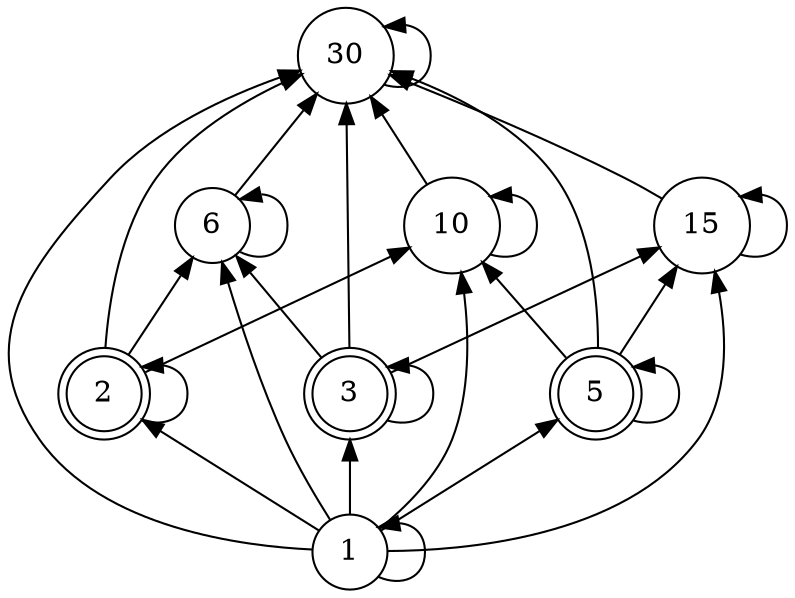 digraph {
	graph [rankdir=BT]
	node [shape=doublecircle]
	2
	3
	5
	node [shape=circle]
	1
	10
	30
	6
	15
	3 -> 15
	1 -> 3
	6 -> 6
	1 -> 15
	1 -> 6
	1 -> 2
	5 -> 30
	10 -> 30
	3 -> 3
	5 -> 5
	15 -> 30
	2 -> 30
	1 -> 5
	3 -> 6
	2 -> 2
	1 -> 10
	1 -> 1
	15 -> 15
	2 -> 6
	3 -> 30
	2 -> 10
	6 -> 30
	5 -> 15
	5 -> 10
	10 -> 10
	30 -> 30
	1 -> 30
}
